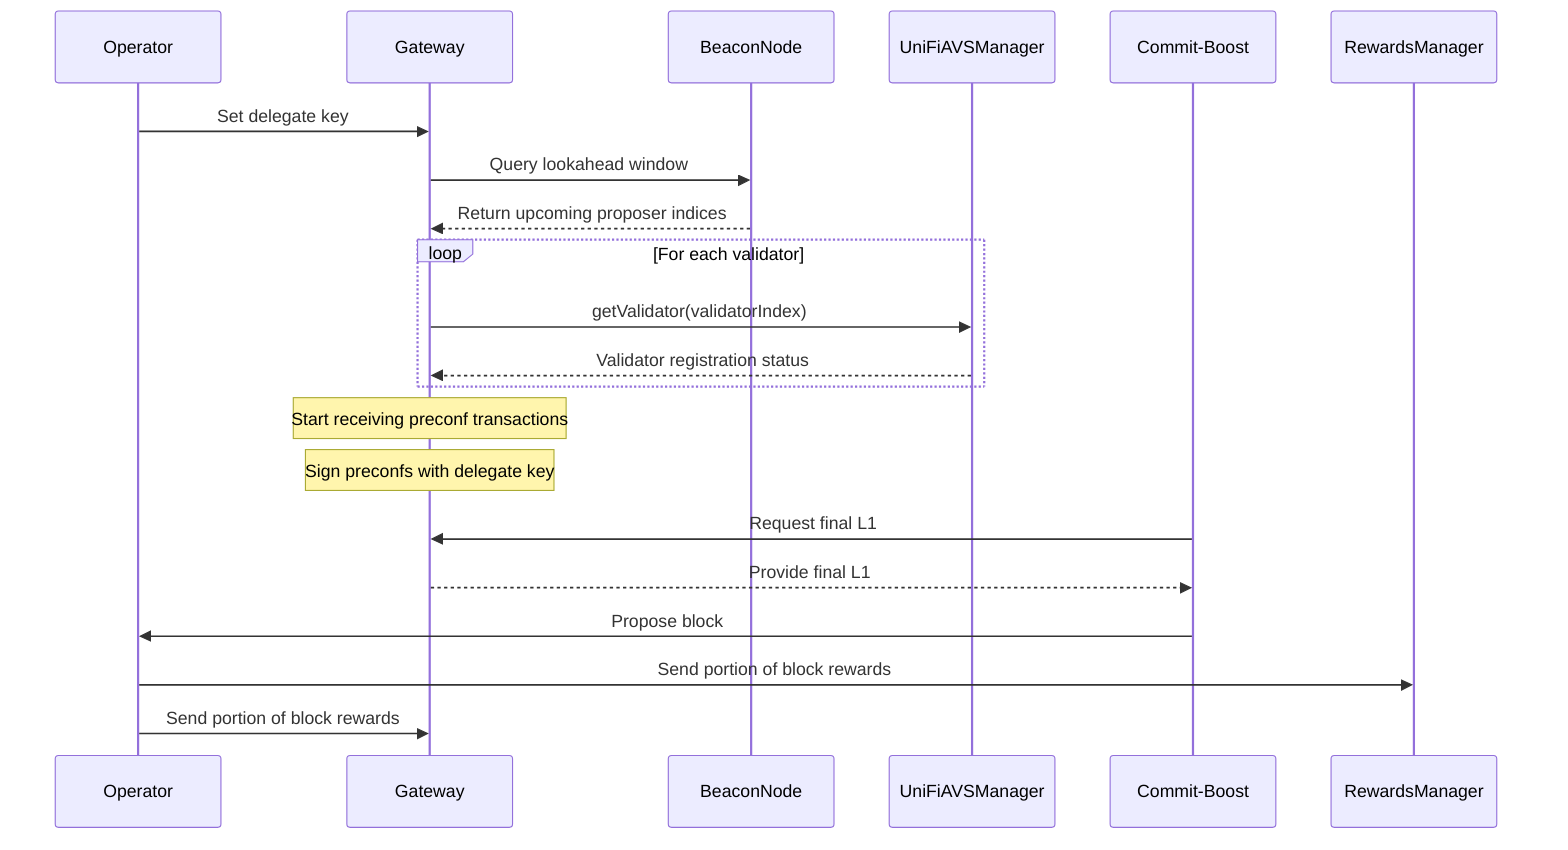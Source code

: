 sequenceDiagram
    participant O as Operator
    participant G as Gateway
    participant BN as BeaconNode
    participant UAM as UniFiAVSManager
    participant CB as Commit-Boost
    participant RM as RewardsManager

    O->>G: Set delegate key
    G->>BN: Query lookahead window
    BN-->>G: Return upcoming proposer indices
    loop For each validator
        G->>UAM: getValidator(validatorIndex)
        UAM-->>G: Validator registration status
    end
    Note over G: Start receiving preconf transactions
    Note over G: Sign preconfs with delegate key
    CB->>G: Request final L1
    G-->>CB: Provide final L1
    CB->>O: Propose block
    O->>RM: Send portion of block rewards
    O->>G: Send portion of block rewards
